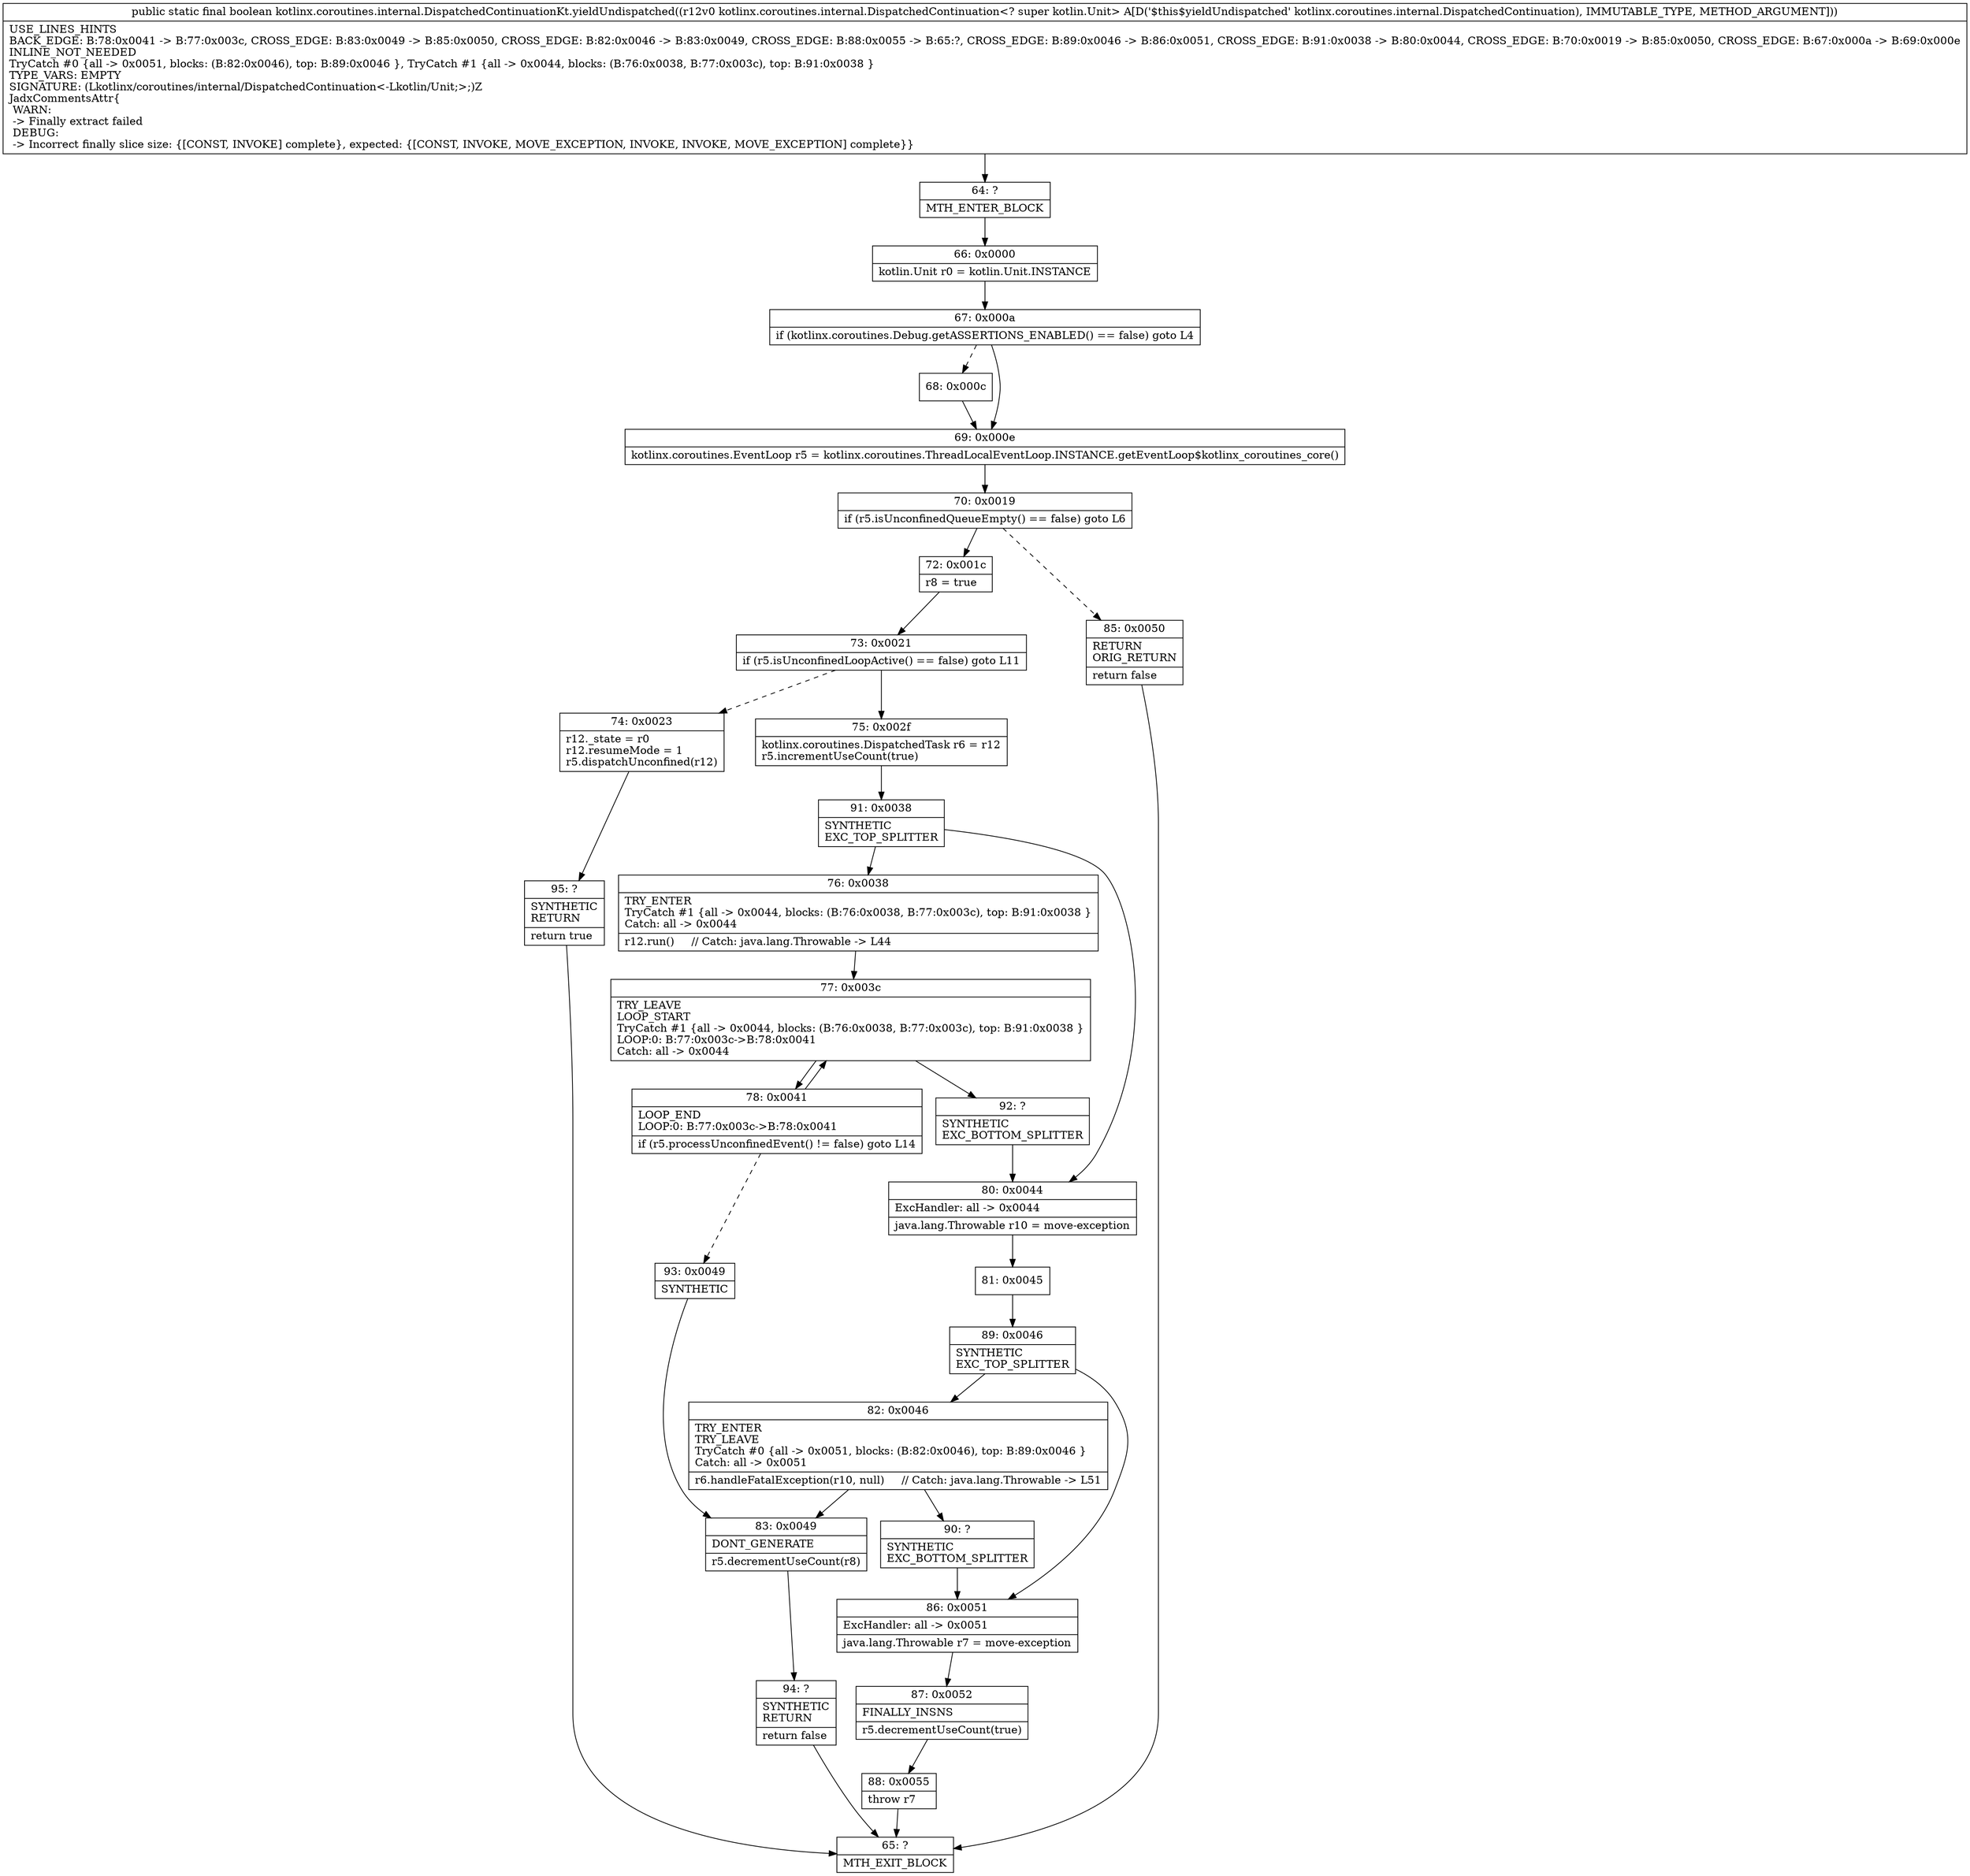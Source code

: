 digraph "CFG forkotlinx.coroutines.internal.DispatchedContinuationKt.yieldUndispatched(Lkotlinx\/coroutines\/internal\/DispatchedContinuation;)Z" {
Node_64 [shape=record,label="{64\:\ ?|MTH_ENTER_BLOCK\l}"];
Node_66 [shape=record,label="{66\:\ 0x0000|kotlin.Unit r0 = kotlin.Unit.INSTANCE\l}"];
Node_67 [shape=record,label="{67\:\ 0x000a|if (kotlinx.coroutines.Debug.getASSERTIONS_ENABLED() == false) goto L4\l}"];
Node_68 [shape=record,label="{68\:\ 0x000c}"];
Node_69 [shape=record,label="{69\:\ 0x000e|kotlinx.coroutines.EventLoop r5 = kotlinx.coroutines.ThreadLocalEventLoop.INSTANCE.getEventLoop$kotlinx_coroutines_core()\l}"];
Node_70 [shape=record,label="{70\:\ 0x0019|if (r5.isUnconfinedQueueEmpty() == false) goto L6\l}"];
Node_72 [shape=record,label="{72\:\ 0x001c|r8 = true\l}"];
Node_73 [shape=record,label="{73\:\ 0x0021|if (r5.isUnconfinedLoopActive() == false) goto L11\l}"];
Node_74 [shape=record,label="{74\:\ 0x0023|r12._state = r0\lr12.resumeMode = 1\lr5.dispatchUnconfined(r12)\l}"];
Node_95 [shape=record,label="{95\:\ ?|SYNTHETIC\lRETURN\l|return true\l}"];
Node_65 [shape=record,label="{65\:\ ?|MTH_EXIT_BLOCK\l}"];
Node_75 [shape=record,label="{75\:\ 0x002f|kotlinx.coroutines.DispatchedTask r6 = r12\lr5.incrementUseCount(true)\l}"];
Node_91 [shape=record,label="{91\:\ 0x0038|SYNTHETIC\lEXC_TOP_SPLITTER\l}"];
Node_76 [shape=record,label="{76\:\ 0x0038|TRY_ENTER\lTryCatch #1 \{all \-\> 0x0044, blocks: (B:76:0x0038, B:77:0x003c), top: B:91:0x0038 \}\lCatch: all \-\> 0x0044\l|r12.run()     \/\/ Catch: java.lang.Throwable \-\> L44\l}"];
Node_77 [shape=record,label="{77\:\ 0x003c|TRY_LEAVE\lLOOP_START\lTryCatch #1 \{all \-\> 0x0044, blocks: (B:76:0x0038, B:77:0x003c), top: B:91:0x0038 \}\lLOOP:0: B:77:0x003c\-\>B:78:0x0041\lCatch: all \-\> 0x0044\l}"];
Node_78 [shape=record,label="{78\:\ 0x0041|LOOP_END\lLOOP:0: B:77:0x003c\-\>B:78:0x0041\l|if (r5.processUnconfinedEvent() != false) goto L14\l}"];
Node_93 [shape=record,label="{93\:\ 0x0049|SYNTHETIC\l}"];
Node_83 [shape=record,label="{83\:\ 0x0049|DONT_GENERATE\l|r5.decrementUseCount(r8)\l}"];
Node_94 [shape=record,label="{94\:\ ?|SYNTHETIC\lRETURN\l|return false\l}"];
Node_92 [shape=record,label="{92\:\ ?|SYNTHETIC\lEXC_BOTTOM_SPLITTER\l}"];
Node_80 [shape=record,label="{80\:\ 0x0044|ExcHandler: all \-\> 0x0044\l|java.lang.Throwable r10 = move\-exception\l}"];
Node_81 [shape=record,label="{81\:\ 0x0045}"];
Node_89 [shape=record,label="{89\:\ 0x0046|SYNTHETIC\lEXC_TOP_SPLITTER\l}"];
Node_82 [shape=record,label="{82\:\ 0x0046|TRY_ENTER\lTRY_LEAVE\lTryCatch #0 \{all \-\> 0x0051, blocks: (B:82:0x0046), top: B:89:0x0046 \}\lCatch: all \-\> 0x0051\l|r6.handleFatalException(r10, null)     \/\/ Catch: java.lang.Throwable \-\> L51\l}"];
Node_90 [shape=record,label="{90\:\ ?|SYNTHETIC\lEXC_BOTTOM_SPLITTER\l}"];
Node_86 [shape=record,label="{86\:\ 0x0051|ExcHandler: all \-\> 0x0051\l|java.lang.Throwable r7 = move\-exception\l}"];
Node_87 [shape=record,label="{87\:\ 0x0052|FINALLY_INSNS\l|r5.decrementUseCount(true)\l}"];
Node_88 [shape=record,label="{88\:\ 0x0055|throw r7\l}"];
Node_85 [shape=record,label="{85\:\ 0x0050|RETURN\lORIG_RETURN\l|return false\l}"];
MethodNode[shape=record,label="{public static final boolean kotlinx.coroutines.internal.DispatchedContinuationKt.yieldUndispatched((r12v0 kotlinx.coroutines.internal.DispatchedContinuation\<? super kotlin.Unit\> A[D('$this$yieldUndispatched' kotlinx.coroutines.internal.DispatchedContinuation), IMMUTABLE_TYPE, METHOD_ARGUMENT]))  | USE_LINES_HINTS\lBACK_EDGE: B:78:0x0041 \-\> B:77:0x003c, CROSS_EDGE: B:83:0x0049 \-\> B:85:0x0050, CROSS_EDGE: B:82:0x0046 \-\> B:83:0x0049, CROSS_EDGE: B:88:0x0055 \-\> B:65:?, CROSS_EDGE: B:89:0x0046 \-\> B:86:0x0051, CROSS_EDGE: B:91:0x0038 \-\> B:80:0x0044, CROSS_EDGE: B:70:0x0019 \-\> B:85:0x0050, CROSS_EDGE: B:67:0x000a \-\> B:69:0x000e\lINLINE_NOT_NEEDED\lTryCatch #0 \{all \-\> 0x0051, blocks: (B:82:0x0046), top: B:89:0x0046 \}, TryCatch #1 \{all \-\> 0x0044, blocks: (B:76:0x0038, B:77:0x003c), top: B:91:0x0038 \}\lTYPE_VARS: EMPTY\lSIGNATURE: (Lkotlinx\/coroutines\/internal\/DispatchedContinuation\<\-Lkotlin\/Unit;\>;)Z\lJadxCommentsAttr\{\l WARN: \l \-\> Finally extract failed\l DEBUG: \l \-\> Incorrect finally slice size: \{[CONST, INVOKE] complete\}, expected: \{[CONST, INVOKE, MOVE_EXCEPTION, INVOKE, INVOKE, MOVE_EXCEPTION] complete\}\}\l}"];
MethodNode -> Node_64;Node_64 -> Node_66;
Node_66 -> Node_67;
Node_67 -> Node_68[style=dashed];
Node_67 -> Node_69;
Node_68 -> Node_69;
Node_69 -> Node_70;
Node_70 -> Node_72;
Node_70 -> Node_85[style=dashed];
Node_72 -> Node_73;
Node_73 -> Node_74[style=dashed];
Node_73 -> Node_75;
Node_74 -> Node_95;
Node_95 -> Node_65;
Node_75 -> Node_91;
Node_91 -> Node_76;
Node_91 -> Node_80;
Node_76 -> Node_77;
Node_77 -> Node_78;
Node_77 -> Node_92;
Node_78 -> Node_77;
Node_78 -> Node_93[style=dashed];
Node_93 -> Node_83;
Node_83 -> Node_94;
Node_94 -> Node_65;
Node_92 -> Node_80;
Node_80 -> Node_81;
Node_81 -> Node_89;
Node_89 -> Node_82;
Node_89 -> Node_86;
Node_82 -> Node_83;
Node_82 -> Node_90;
Node_90 -> Node_86;
Node_86 -> Node_87;
Node_87 -> Node_88;
Node_88 -> Node_65;
Node_85 -> Node_65;
}

